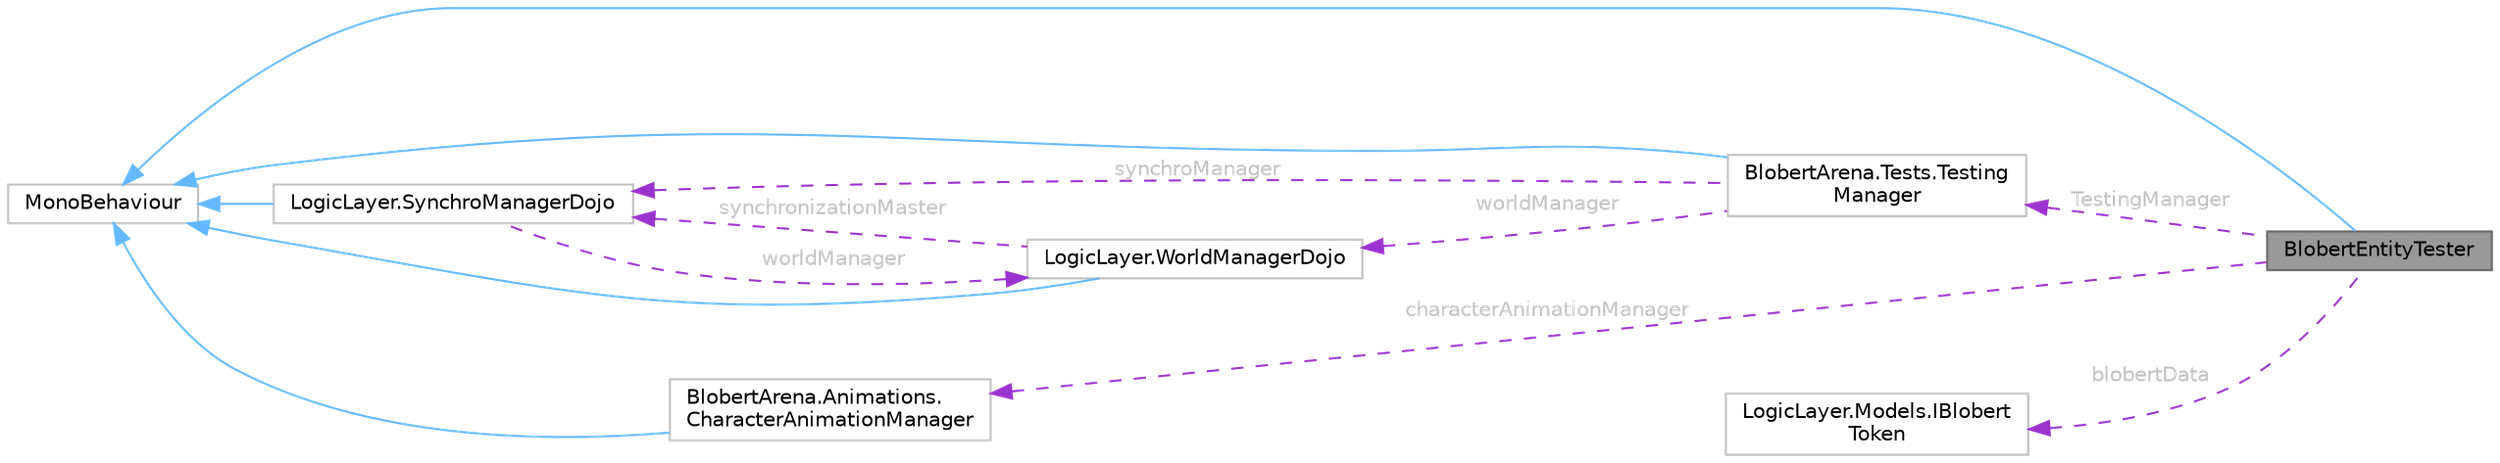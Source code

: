 digraph "BlobertEntityTester"
{
 // LATEX_PDF_SIZE
  bgcolor="transparent";
  edge [fontname=Helvetica,fontsize=10,labelfontname=Helvetica,labelfontsize=10];
  node [fontname=Helvetica,fontsize=10,shape=box,height=0.2,width=0.4];
  rankdir="LR";
  Node1 [id="Node000001",label="BlobertEntityTester",height=0.2,width=0.4,color="gray40", fillcolor="grey60", style="filled", fontcolor="black",tooltip=" "];
  Node2 -> Node1 [id="edge1_Node000001_Node000002",dir="back",color="steelblue1",style="solid",tooltip=" "];
  Node2 [id="Node000002",label="MonoBehaviour",height=0.2,width=0.4,color="grey75", fillcolor="white", style="filled",tooltip=" "];
  Node3 -> Node1 [id="edge2_Node000001_Node000003",dir="back",color="darkorchid3",style="dashed",tooltip=" ",label=" TestingManager",fontcolor="grey" ];
  Node3 [id="Node000003",label="BlobertArena.Tests.Testing\lManager",height=0.2,width=0.4,color="grey75", fillcolor="white", style="filled",URL="$class_blobert_arena_1_1_tests_1_1_testing_manager.html",tooltip=" "];
  Node2 -> Node3 [id="edge3_Node000003_Node000002",dir="back",color="steelblue1",style="solid",tooltip=" "];
  Node4 -> Node3 [id="edge4_Node000003_Node000004",dir="back",color="darkorchid3",style="dashed",tooltip=" ",label=" synchroManager",fontcolor="grey" ];
  Node4 [id="Node000004",label="LogicLayer.SynchroManagerDojo",height=0.2,width=0.4,color="grey75", fillcolor="white", style="filled",URL="$class_logic_layer_1_1_synchro_manager_dojo.html",tooltip=" "];
  Node2 -> Node4 [id="edge5_Node000004_Node000002",dir="back",color="steelblue1",style="solid",tooltip=" "];
  Node5 -> Node4 [id="edge6_Node000004_Node000005",dir="back",color="darkorchid3",style="dashed",tooltip=" ",label=" worldManager",fontcolor="grey" ];
  Node5 [id="Node000005",label="LogicLayer.WorldManagerDojo",height=0.2,width=0.4,color="grey75", fillcolor="white", style="filled",URL="$class_logic_layer_1_1_world_manager_dojo.html",tooltip=" "];
  Node2 -> Node5 [id="edge7_Node000005_Node000002",dir="back",color="steelblue1",style="solid",tooltip=" "];
  Node4 -> Node5 [id="edge8_Node000005_Node000004",dir="back",color="darkorchid3",style="dashed",tooltip=" ",label=" synchronizationMaster",fontcolor="grey" ];
  Node5 -> Node3 [id="edge9_Node000003_Node000005",dir="back",color="darkorchid3",style="dashed",tooltip=" ",label=" worldManager",fontcolor="grey" ];
  Node6 -> Node1 [id="edge10_Node000001_Node000006",dir="back",color="darkorchid3",style="dashed",tooltip=" ",label=" characterAnimationManager",fontcolor="grey" ];
  Node6 [id="Node000006",label="BlobertArena.Animations.\lCharacterAnimationManager",height=0.2,width=0.4,color="grey75", fillcolor="white", style="filled",URL="$class_blobert_arena_1_1_animations_1_1_character_animation_manager.html",tooltip=" "];
  Node2 -> Node6 [id="edge11_Node000006_Node000002",dir="back",color="steelblue1",style="solid",tooltip=" "];
  Node7 -> Node1 [id="edge12_Node000001_Node000007",dir="back",color="darkorchid3",style="dashed",tooltip=" ",label=" blobertData",fontcolor="grey" ];
  Node7 [id="Node000007",label="LogicLayer.Models.IBlobert\lToken",height=0.2,width=0.4,color="grey75", fillcolor="white", style="filled",URL="$interface_logic_layer_1_1_models_1_1_i_blobert_token.html",tooltip=" "];
}
